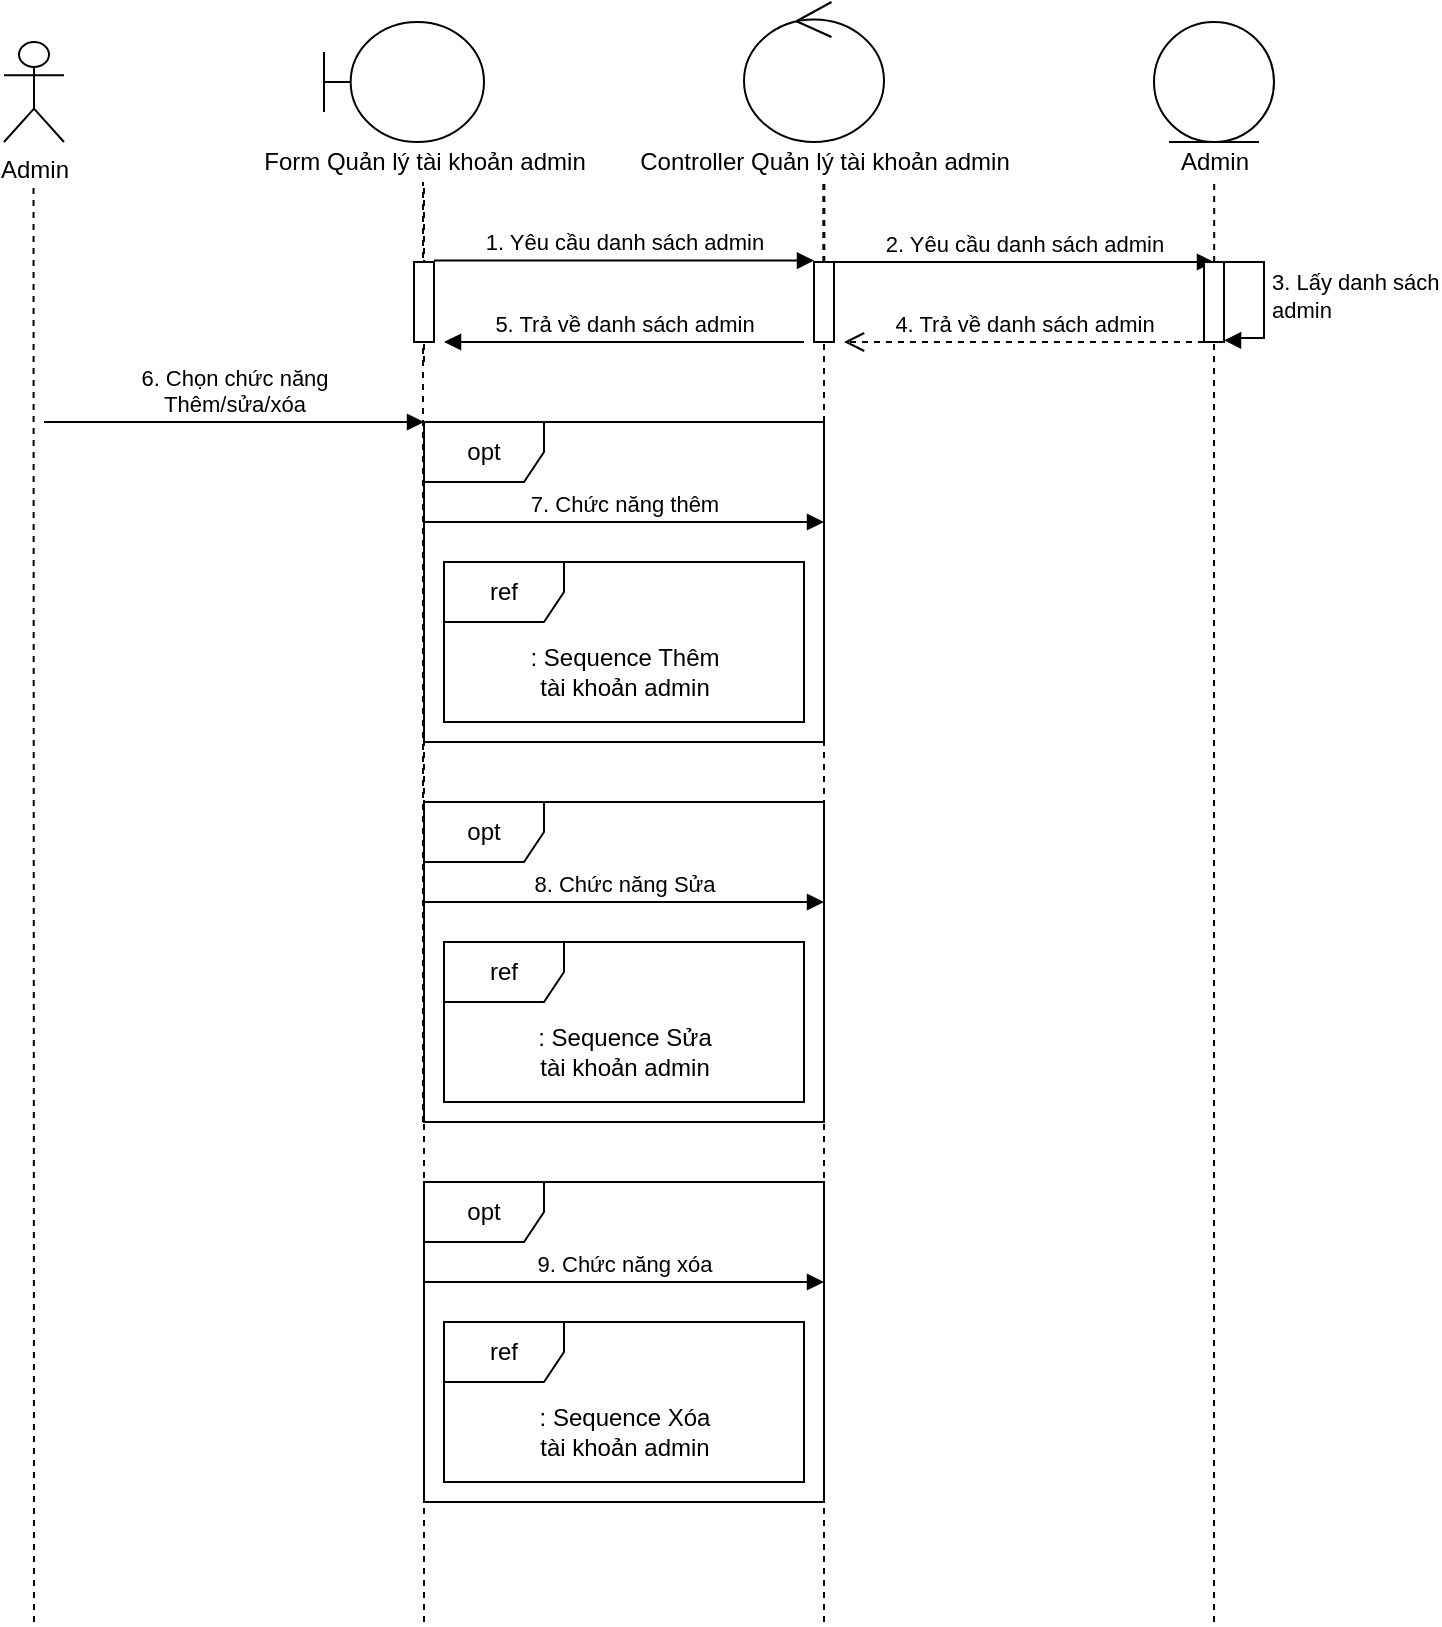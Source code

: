 <mxfile version="14.0.1" type="device"><diagram id="kgpKYQtTHZ0yAKxKKP6v" name="Page-1"><mxGraphModel dx="868" dy="488" grid="1" gridSize="10" guides="1" tooltips="1" connect="1" arrows="1" fold="1" page="1" pageScale="1" pageWidth="850" pageHeight="1100" math="0" shadow="0"><root><mxCell id="0"/><mxCell id="1" parent="0"/><mxCell id="qAKymdPPrziA7lMyf5et-3" value="Admin" style="shape=umlActor;verticalLabelPosition=bottom;verticalAlign=top;html=1;" parent="1" vertex="1"><mxGeometry x="100" y="50" width="30" height="50" as="geometry"/></mxCell><mxCell id="qAKymdPPrziA7lMyf5et-6" value="" style="shape=umlBoundary;whiteSpace=wrap;html=1;" parent="1" vertex="1"><mxGeometry x="260" y="40" width="80" height="60" as="geometry"/></mxCell><mxCell id="qAKymdPPrziA7lMyf5et-7" value="" style="ellipse;shape=umlControl;whiteSpace=wrap;html=1;" parent="1" vertex="1"><mxGeometry x="470" y="30" width="70" height="70" as="geometry"/></mxCell><mxCell id="qAKymdPPrziA7lMyf5et-10" value="Form Quản lý tài khoản admin" style="text;html=1;align=center;verticalAlign=middle;resizable=0;points=[];autosize=1;" parent="1" vertex="1"><mxGeometry x="220" y="100" width="180" height="20" as="geometry"/></mxCell><mxCell id="qAKymdPPrziA7lMyf5et-12" value="Controller Quản lý tài khoản admin" style="text;html=1;align=center;verticalAlign=middle;resizable=0;points=[];autosize=1;" parent="1" vertex="1"><mxGeometry x="410" y="100" width="200" height="20" as="geometry"/></mxCell><mxCell id="qAKymdPPrziA7lMyf5et-17" value="" style="endArrow=none;dashed=1;html=1;" parent="1" edge="1"><mxGeometry width="50" height="50" relative="1" as="geometry"><mxPoint x="115" y="840" as="sourcePoint"/><mxPoint x="114.76" y="120" as="targetPoint"/></mxGeometry></mxCell><mxCell id="qAKymdPPrziA7lMyf5et-20" value="" style="endArrow=none;dashed=1;html=1;" parent="1" edge="1"><mxGeometry width="50" height="50" relative="1" as="geometry"><mxPoint x="309.5" y="590" as="sourcePoint"/><mxPoint x="309.5" y="120" as="targetPoint"/></mxGeometry></mxCell><mxCell id="qAKymdPPrziA7lMyf5et-26" value="6. Chọn chức năng &lt;br&gt;Thêm/sửa/xóa" style="html=1;verticalAlign=bottom;endArrow=block;" parent="1" edge="1"><mxGeometry width="80" relative="1" as="geometry"><mxPoint x="120" y="240" as="sourcePoint"/><mxPoint x="310" y="240" as="targetPoint"/></mxGeometry></mxCell><mxCell id="qAKymdPPrziA7lMyf5et-27" value="" style="endArrow=none;dashed=1;html=1;" parent="1" source="qAKymdPPrziA7lMyf5et-47" edge="1"><mxGeometry width="50" height="50" relative="1" as="geometry"><mxPoint x="509.67" y="590" as="sourcePoint"/><mxPoint x="509.67" y="120" as="targetPoint"/></mxGeometry></mxCell><mxCell id="qAKymdPPrziA7lMyf5et-28" value="opt" style="shape=umlFrame;whiteSpace=wrap;html=1;" parent="1" vertex="1"><mxGeometry x="310" y="240" width="200" height="160" as="geometry"/></mxCell><mxCell id="qAKymdPPrziA7lMyf5et-30" value="7. Chức năng thêm" style="html=1;verticalAlign=bottom;endArrow=block;" parent="1" edge="1"><mxGeometry width="80" relative="1" as="geometry"><mxPoint x="310" y="290" as="sourcePoint"/><mxPoint x="510" y="290" as="targetPoint"/></mxGeometry></mxCell><mxCell id="qAKymdPPrziA7lMyf5et-31" value="ref" style="shape=umlFrame;whiteSpace=wrap;html=1;width=60;height=30;" parent="1" vertex="1"><mxGeometry x="320" y="310" width="180" height="80" as="geometry"/></mxCell><mxCell id="qAKymdPPrziA7lMyf5et-32" value=": Sequence Thêm&lt;br&gt;tài khoản admin" style="text;html=1;align=center;verticalAlign=middle;resizable=0;points=[];autosize=1;" parent="1" vertex="1"><mxGeometry x="355" y="350" width="110" height="30" as="geometry"/></mxCell><mxCell id="qAKymdPPrziA7lMyf5et-33" value="opt" style="shape=umlFrame;whiteSpace=wrap;html=1;" parent="1" vertex="1"><mxGeometry x="310" y="430" width="200" height="160" as="geometry"/></mxCell><mxCell id="qAKymdPPrziA7lMyf5et-34" value="8. Chức năng Sửa" style="html=1;verticalAlign=bottom;endArrow=block;" parent="1" edge="1"><mxGeometry width="80" relative="1" as="geometry"><mxPoint x="310" y="480" as="sourcePoint"/><mxPoint x="510" y="480" as="targetPoint"/></mxGeometry></mxCell><mxCell id="qAKymdPPrziA7lMyf5et-35" value="ref" style="shape=umlFrame;whiteSpace=wrap;html=1;width=60;height=30;" parent="1" vertex="1"><mxGeometry x="320" y="500" width="180" height="80" as="geometry"/></mxCell><mxCell id="qAKymdPPrziA7lMyf5et-36" value=": Sequence Sửa&lt;br&gt;tài khoản admin" style="text;html=1;align=center;verticalAlign=middle;resizable=0;points=[];autosize=1;" parent="1" vertex="1"><mxGeometry x="360" y="540" width="100" height="30" as="geometry"/></mxCell><mxCell id="qAKymdPPrziA7lMyf5et-37" value="" style="endArrow=none;dashed=1;html=1;" parent="1" source="qAKymdPPrziA7lMyf5et-47" edge="1"><mxGeometry width="50" height="50" relative="1" as="geometry"><mxPoint x="520" y="1080" as="sourcePoint"/><mxPoint x="510.17" y="120" as="targetPoint"/></mxGeometry></mxCell><mxCell id="qAKymdPPrziA7lMyf5et-38" value="" style="endArrow=none;dashed=1;html=1;" parent="1" edge="1"><mxGeometry width="50" height="50" relative="1" as="geometry"><mxPoint x="310" y="210" as="sourcePoint"/><mxPoint x="310" y="120" as="targetPoint"/></mxGeometry></mxCell><mxCell id="qAKymdPPrziA7lMyf5et-39" value="opt" style="shape=umlFrame;whiteSpace=wrap;html=1;" parent="1" vertex="1"><mxGeometry x="310" y="620" width="200" height="160" as="geometry"/></mxCell><mxCell id="qAKymdPPrziA7lMyf5et-40" value="9. Chức năng xóa" style="html=1;verticalAlign=bottom;endArrow=block;" parent="1" edge="1"><mxGeometry width="80" relative="1" as="geometry"><mxPoint x="310" y="670" as="sourcePoint"/><mxPoint x="510" y="670" as="targetPoint"/></mxGeometry></mxCell><mxCell id="qAKymdPPrziA7lMyf5et-41" value="ref" style="shape=umlFrame;whiteSpace=wrap;html=1;width=60;height=30;" parent="1" vertex="1"><mxGeometry x="320" y="690" width="180" height="80" as="geometry"/></mxCell><mxCell id="qAKymdPPrziA7lMyf5et-42" value=": Sequence Xóa&lt;br&gt;tài khoản admin" style="text;html=1;align=center;verticalAlign=middle;resizable=0;points=[];autosize=1;" parent="1" vertex="1"><mxGeometry x="360" y="730" width="100" height="30" as="geometry"/></mxCell><mxCell id="qAKymdPPrziA7lMyf5et-43" value="" style="ellipse;shape=umlEntity;whiteSpace=wrap;html=1;" parent="1" vertex="1"><mxGeometry x="675" y="40" width="60" height="60" as="geometry"/></mxCell><mxCell id="qAKymdPPrziA7lMyf5et-44" value="Admin" style="text;html=1;align=center;verticalAlign=middle;resizable=0;points=[];autosize=1;" parent="1" vertex="1"><mxGeometry x="680" y="100" width="50" height="20" as="geometry"/></mxCell><mxCell id="qAKymdPPrziA7lMyf5et-45" value="" style="endArrow=none;dashed=1;html=1;" parent="1" edge="1"><mxGeometry width="50" height="50" relative="1" as="geometry"><mxPoint x="705.09" y="160" as="sourcePoint"/><mxPoint x="705.09" y="120" as="targetPoint"/></mxGeometry></mxCell><mxCell id="qAKymdPPrziA7lMyf5et-49" value="2. Yêu cầu danh sách admin" style="html=1;verticalAlign=bottom;endArrow=block;" parent="1" edge="1"><mxGeometry width="80" relative="1" as="geometry"><mxPoint x="515" y="160" as="sourcePoint"/><mxPoint x="705" y="160" as="targetPoint"/></mxGeometry></mxCell><mxCell id="qAKymdPPrziA7lMyf5et-47" value="" style="html=1;points=[];perimeter=orthogonalPerimeter;" parent="1" vertex="1"><mxGeometry x="505" y="160" width="10" height="40" as="geometry"/></mxCell><mxCell id="qAKymdPPrziA7lMyf5et-50" value="" style="endArrow=none;dashed=1;html=1;" parent="1" target="qAKymdPPrziA7lMyf5et-47" edge="1"><mxGeometry width="50" height="50" relative="1" as="geometry"><mxPoint x="510" y="840" as="sourcePoint"/><mxPoint x="509.67" y="120" as="targetPoint"/></mxGeometry></mxCell><mxCell id="qAKymdPPrziA7lMyf5et-52" value="" style="endArrow=none;dashed=1;html=1;" parent="1" edge="1"><mxGeometry width="50" height="50" relative="1" as="geometry"><mxPoint x="705" y="840" as="sourcePoint"/><mxPoint x="705" y="200" as="targetPoint"/><Array as="points"><mxPoint x="705" y="300"/></Array></mxGeometry></mxCell><mxCell id="qAKymdPPrziA7lMyf5et-54" value="" style="endArrow=none;dashed=1;html=1;" parent="1" edge="1"><mxGeometry width="50" height="50" relative="1" as="geometry"><mxPoint x="310" y="840" as="sourcePoint"/><mxPoint x="310" y="280" as="targetPoint"/></mxGeometry></mxCell><mxCell id="qAKymdPPrziA7lMyf5et-55" value="" style="html=1;points=[];perimeter=orthogonalPerimeter;" parent="1" vertex="1"><mxGeometry x="305" y="160" width="10" height="40" as="geometry"/></mxCell><mxCell id="qAKymdPPrziA7lMyf5et-57" value="1. Yêu cầu danh sách admin" style="html=1;verticalAlign=bottom;endArrow=block;" parent="1" edge="1"><mxGeometry width="80" relative="1" as="geometry"><mxPoint x="315" y="159.31" as="sourcePoint"/><mxPoint x="505" y="159.31" as="targetPoint"/></mxGeometry></mxCell><mxCell id="qAKymdPPrziA7lMyf5et-58" value="" style="html=1;points=[];perimeter=orthogonalPerimeter;" parent="1" vertex="1"><mxGeometry x="700" y="160" width="10" height="40" as="geometry"/></mxCell><mxCell id="qAKymdPPrziA7lMyf5et-59" value="3. Lấy danh sách &lt;br&gt;admin" style="edgeStyle=orthogonalEdgeStyle;html=1;align=left;spacingLeft=2;endArrow=block;rounded=0;entryX=1.003;entryY=0.979;entryDx=0;entryDy=0;entryPerimeter=0;" parent="1" target="qAKymdPPrziA7lMyf5et-58" edge="1"><mxGeometry relative="1" as="geometry"><mxPoint x="705" y="160" as="sourcePoint"/><Array as="points"><mxPoint x="730" y="160"/><mxPoint x="730" y="198"/><mxPoint x="714" y="198"/><mxPoint x="710" y="199"/></Array><mxPoint x="714" y="198" as="targetPoint"/></mxGeometry></mxCell><mxCell id="qAKymdPPrziA7lMyf5et-61" value="4. Trả về danh sách admin" style="html=1;verticalAlign=bottom;endArrow=open;dashed=1;endSize=8;" parent="1" edge="1"><mxGeometry relative="1" as="geometry"><mxPoint x="700" y="200" as="sourcePoint"/><mxPoint x="520" y="200" as="targetPoint"/></mxGeometry></mxCell><mxCell id="qAKymdPPrziA7lMyf5et-62" value="5. Trả về danh sách admin" style="html=1;verticalAlign=bottom;endArrow=block;" parent="1" edge="1"><mxGeometry width="80" relative="1" as="geometry"><mxPoint x="500" y="200" as="sourcePoint"/><mxPoint x="320" y="200" as="targetPoint"/></mxGeometry></mxCell></root></mxGraphModel></diagram></mxfile>